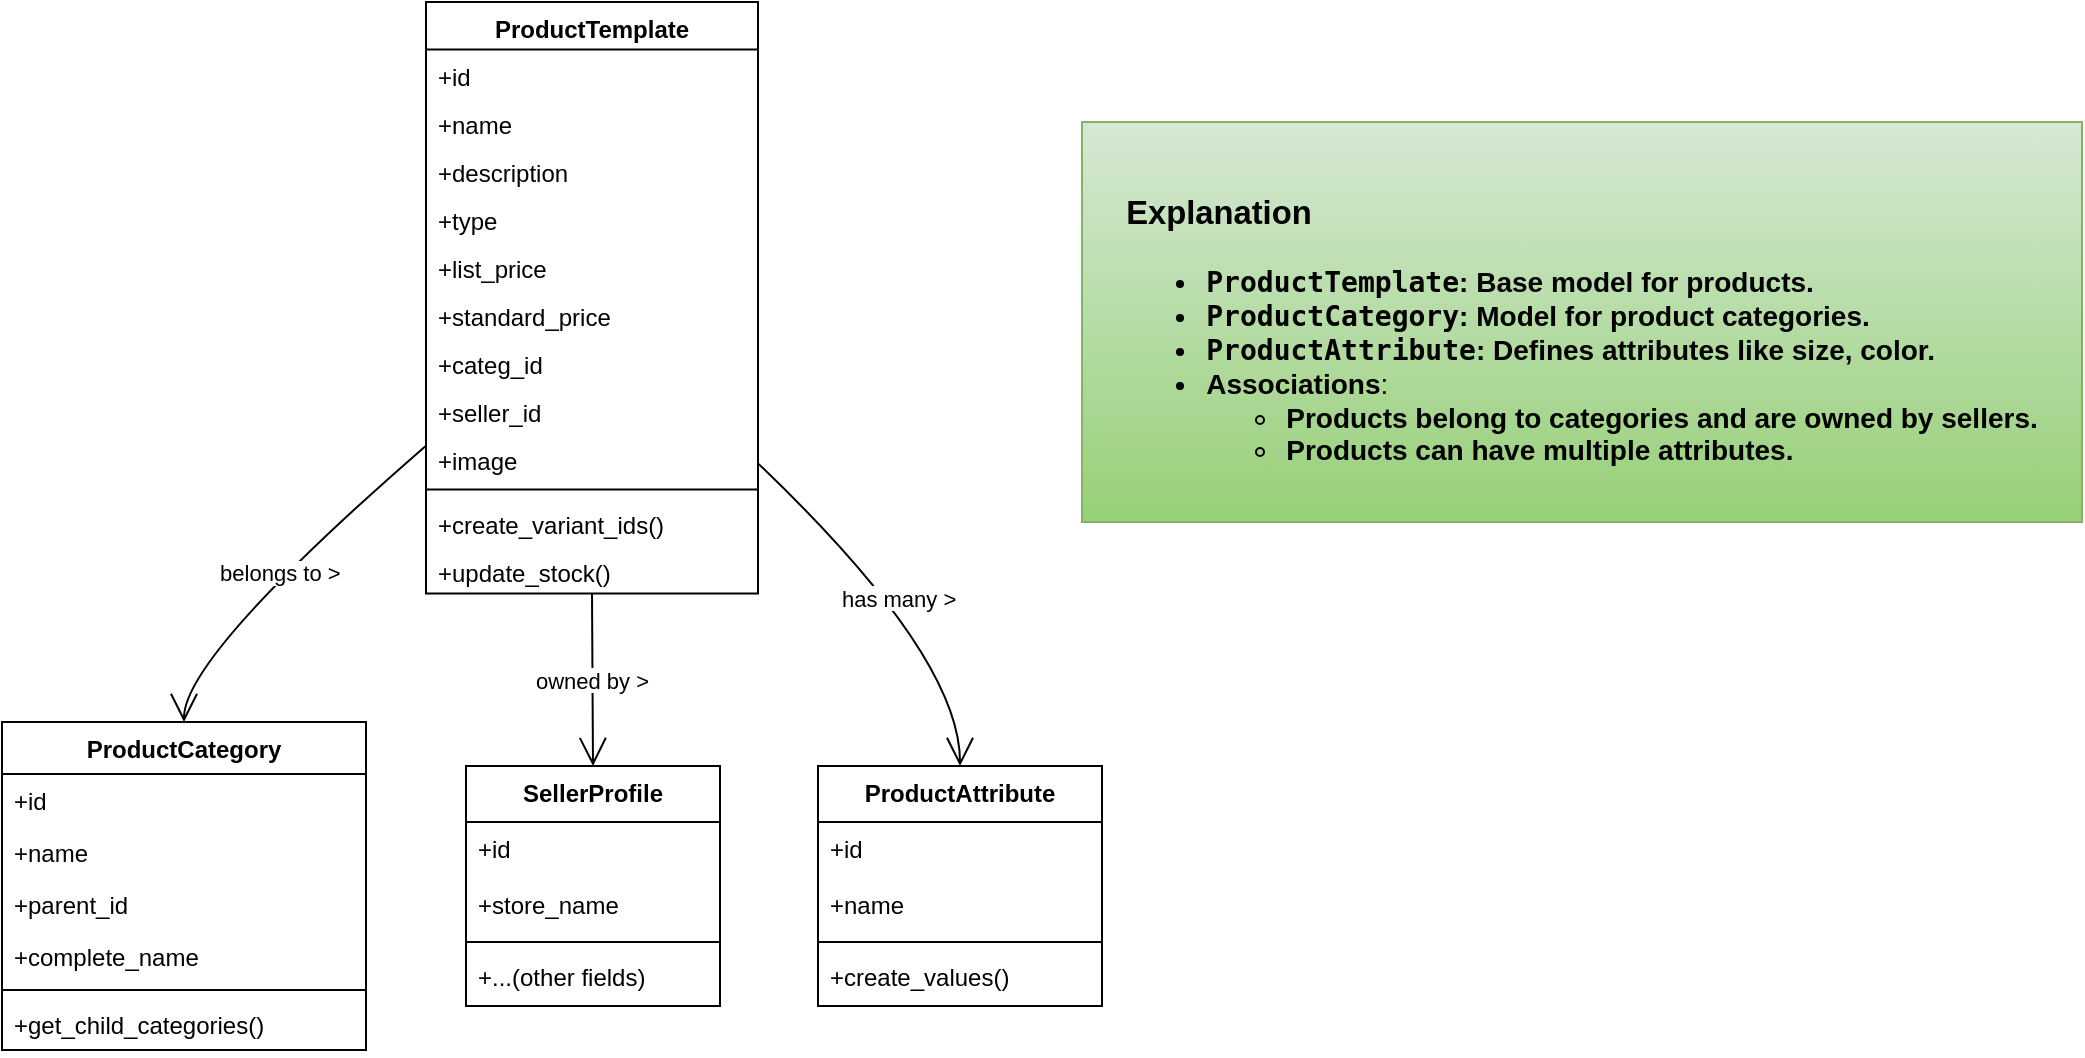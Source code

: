 <mxfile version="24.8.3">
  <diagram name="Page-1" id="MMvZBbYm1RhGKn5mYW6Q">
    <mxGraphModel dx="1434" dy="801" grid="1" gridSize="10" guides="1" tooltips="1" connect="1" arrows="1" fold="1" page="0" pageScale="1" pageWidth="850" pageHeight="1100" math="0" shadow="0">
      <root>
        <mxCell id="0" />
        <mxCell id="1" parent="0" />
        <mxCell id="1Pw4aTExuoo4iVdg7MGY-1" value="ProductTemplate" style="swimlane;fontStyle=1;align=center;verticalAlign=top;childLayout=stackLayout;horizontal=1;startSize=23.75;horizontalStack=0;resizeParent=1;resizeParentMax=0;resizeLast=0;collapsible=0;marginBottom=0;" vertex="1" parent="1">
          <mxGeometry x="232" y="20" width="166" height="295.75" as="geometry" />
        </mxCell>
        <mxCell id="1Pw4aTExuoo4iVdg7MGY-2" value="+id" style="text;strokeColor=none;fillColor=none;align=left;verticalAlign=top;spacingLeft=4;spacingRight=4;overflow=hidden;rotatable=0;points=[[0,0.5],[1,0.5]];portConstraint=eastwest;" vertex="1" parent="1Pw4aTExuoo4iVdg7MGY-1">
          <mxGeometry y="23.75" width="166" height="24" as="geometry" />
        </mxCell>
        <mxCell id="1Pw4aTExuoo4iVdg7MGY-3" value="+name" style="text;strokeColor=none;fillColor=none;align=left;verticalAlign=top;spacingLeft=4;spacingRight=4;overflow=hidden;rotatable=0;points=[[0,0.5],[1,0.5]];portConstraint=eastwest;" vertex="1" parent="1Pw4aTExuoo4iVdg7MGY-1">
          <mxGeometry y="47.75" width="166" height="24" as="geometry" />
        </mxCell>
        <mxCell id="1Pw4aTExuoo4iVdg7MGY-4" value="+description" style="text;strokeColor=none;fillColor=none;align=left;verticalAlign=top;spacingLeft=4;spacingRight=4;overflow=hidden;rotatable=0;points=[[0,0.5],[1,0.5]];portConstraint=eastwest;" vertex="1" parent="1Pw4aTExuoo4iVdg7MGY-1">
          <mxGeometry y="71.75" width="166" height="24" as="geometry" />
        </mxCell>
        <mxCell id="1Pw4aTExuoo4iVdg7MGY-5" value="+type" style="text;strokeColor=none;fillColor=none;align=left;verticalAlign=top;spacingLeft=4;spacingRight=4;overflow=hidden;rotatable=0;points=[[0,0.5],[1,0.5]];portConstraint=eastwest;" vertex="1" parent="1Pw4aTExuoo4iVdg7MGY-1">
          <mxGeometry y="95.75" width="166" height="24" as="geometry" />
        </mxCell>
        <mxCell id="1Pw4aTExuoo4iVdg7MGY-6" value="+list_price" style="text;strokeColor=none;fillColor=none;align=left;verticalAlign=top;spacingLeft=4;spacingRight=4;overflow=hidden;rotatable=0;points=[[0,0.5],[1,0.5]];portConstraint=eastwest;" vertex="1" parent="1Pw4aTExuoo4iVdg7MGY-1">
          <mxGeometry y="119.75" width="166" height="24" as="geometry" />
        </mxCell>
        <mxCell id="1Pw4aTExuoo4iVdg7MGY-7" value="+standard_price" style="text;strokeColor=none;fillColor=none;align=left;verticalAlign=top;spacingLeft=4;spacingRight=4;overflow=hidden;rotatable=0;points=[[0,0.5],[1,0.5]];portConstraint=eastwest;" vertex="1" parent="1Pw4aTExuoo4iVdg7MGY-1">
          <mxGeometry y="143.75" width="166" height="24" as="geometry" />
        </mxCell>
        <mxCell id="1Pw4aTExuoo4iVdg7MGY-8" value="+categ_id" style="text;strokeColor=none;fillColor=none;align=left;verticalAlign=top;spacingLeft=4;spacingRight=4;overflow=hidden;rotatable=0;points=[[0,0.5],[1,0.5]];portConstraint=eastwest;" vertex="1" parent="1Pw4aTExuoo4iVdg7MGY-1">
          <mxGeometry y="167.75" width="166" height="24" as="geometry" />
        </mxCell>
        <mxCell id="1Pw4aTExuoo4iVdg7MGY-9" value="+seller_id" style="text;strokeColor=none;fillColor=none;align=left;verticalAlign=top;spacingLeft=4;spacingRight=4;overflow=hidden;rotatable=0;points=[[0,0.5],[1,0.5]];portConstraint=eastwest;" vertex="1" parent="1Pw4aTExuoo4iVdg7MGY-1">
          <mxGeometry y="191.75" width="166" height="24" as="geometry" />
        </mxCell>
        <mxCell id="1Pw4aTExuoo4iVdg7MGY-10" value="+image" style="text;strokeColor=none;fillColor=none;align=left;verticalAlign=top;spacingLeft=4;spacingRight=4;overflow=hidden;rotatable=0;points=[[0,0.5],[1,0.5]];portConstraint=eastwest;" vertex="1" parent="1Pw4aTExuoo4iVdg7MGY-1">
          <mxGeometry y="215.75" width="166" height="24" as="geometry" />
        </mxCell>
        <mxCell id="1Pw4aTExuoo4iVdg7MGY-11" style="line;strokeWidth=1;fillColor=none;align=left;verticalAlign=middle;spacingTop=-1;spacingLeft=3;spacingRight=3;rotatable=0;labelPosition=right;points=[];portConstraint=eastwest;strokeColor=inherit;" vertex="1" parent="1Pw4aTExuoo4iVdg7MGY-1">
          <mxGeometry y="239.75" width="166" height="8" as="geometry" />
        </mxCell>
        <mxCell id="1Pw4aTExuoo4iVdg7MGY-12" value="+create_variant_ids()" style="text;strokeColor=none;fillColor=none;align=left;verticalAlign=top;spacingLeft=4;spacingRight=4;overflow=hidden;rotatable=0;points=[[0,0.5],[1,0.5]];portConstraint=eastwest;" vertex="1" parent="1Pw4aTExuoo4iVdg7MGY-1">
          <mxGeometry y="247.75" width="166" height="24" as="geometry" />
        </mxCell>
        <mxCell id="1Pw4aTExuoo4iVdg7MGY-13" value="+update_stock()" style="text;strokeColor=none;fillColor=none;align=left;verticalAlign=top;spacingLeft=4;spacingRight=4;overflow=hidden;rotatable=0;points=[[0,0.5],[1,0.5]];portConstraint=eastwest;" vertex="1" parent="1Pw4aTExuoo4iVdg7MGY-1">
          <mxGeometry y="271.75" width="166" height="24" as="geometry" />
        </mxCell>
        <mxCell id="1Pw4aTExuoo4iVdg7MGY-14" value="ProductCategory" style="swimlane;fontStyle=1;align=center;verticalAlign=top;childLayout=stackLayout;horizontal=1;startSize=26;horizontalStack=0;resizeParent=1;resizeParentMax=0;resizeLast=0;collapsible=0;marginBottom=0;" vertex="1" parent="1">
          <mxGeometry x="20" y="380" width="182" height="164" as="geometry" />
        </mxCell>
        <mxCell id="1Pw4aTExuoo4iVdg7MGY-15" value="+id" style="text;strokeColor=none;fillColor=none;align=left;verticalAlign=top;spacingLeft=4;spacingRight=4;overflow=hidden;rotatable=0;points=[[0,0.5],[1,0.5]];portConstraint=eastwest;" vertex="1" parent="1Pw4aTExuoo4iVdg7MGY-14">
          <mxGeometry y="26" width="182" height="26" as="geometry" />
        </mxCell>
        <mxCell id="1Pw4aTExuoo4iVdg7MGY-16" value="+name" style="text;strokeColor=none;fillColor=none;align=left;verticalAlign=top;spacingLeft=4;spacingRight=4;overflow=hidden;rotatable=0;points=[[0,0.5],[1,0.5]];portConstraint=eastwest;" vertex="1" parent="1Pw4aTExuoo4iVdg7MGY-14">
          <mxGeometry y="52" width="182" height="26" as="geometry" />
        </mxCell>
        <mxCell id="1Pw4aTExuoo4iVdg7MGY-17" value="+parent_id" style="text;strokeColor=none;fillColor=none;align=left;verticalAlign=top;spacingLeft=4;spacingRight=4;overflow=hidden;rotatable=0;points=[[0,0.5],[1,0.5]];portConstraint=eastwest;" vertex="1" parent="1Pw4aTExuoo4iVdg7MGY-14">
          <mxGeometry y="78" width="182" height="26" as="geometry" />
        </mxCell>
        <mxCell id="1Pw4aTExuoo4iVdg7MGY-18" value="+complete_name" style="text;strokeColor=none;fillColor=none;align=left;verticalAlign=top;spacingLeft=4;spacingRight=4;overflow=hidden;rotatable=0;points=[[0,0.5],[1,0.5]];portConstraint=eastwest;" vertex="1" parent="1Pw4aTExuoo4iVdg7MGY-14">
          <mxGeometry y="104" width="182" height="26" as="geometry" />
        </mxCell>
        <mxCell id="1Pw4aTExuoo4iVdg7MGY-19" style="line;strokeWidth=1;fillColor=none;align=left;verticalAlign=middle;spacingTop=-1;spacingLeft=3;spacingRight=3;rotatable=0;labelPosition=right;points=[];portConstraint=eastwest;strokeColor=inherit;" vertex="1" parent="1Pw4aTExuoo4iVdg7MGY-14">
          <mxGeometry y="130" width="182" height="8" as="geometry" />
        </mxCell>
        <mxCell id="1Pw4aTExuoo4iVdg7MGY-20" value="+get_child_categories()" style="text;strokeColor=none;fillColor=none;align=left;verticalAlign=top;spacingLeft=4;spacingRight=4;overflow=hidden;rotatable=0;points=[[0,0.5],[1,0.5]];portConstraint=eastwest;" vertex="1" parent="1Pw4aTExuoo4iVdg7MGY-14">
          <mxGeometry y="138" width="182" height="26" as="geometry" />
        </mxCell>
        <mxCell id="1Pw4aTExuoo4iVdg7MGY-21" value="ProductAttribute" style="swimlane;fontStyle=1;align=center;verticalAlign=top;childLayout=stackLayout;horizontal=1;startSize=28;horizontalStack=0;resizeParent=1;resizeParentMax=0;resizeLast=0;collapsible=0;marginBottom=0;" vertex="1" parent="1">
          <mxGeometry x="428" y="402" width="142" height="120" as="geometry" />
        </mxCell>
        <mxCell id="1Pw4aTExuoo4iVdg7MGY-22" value="+id" style="text;strokeColor=none;fillColor=none;align=left;verticalAlign=top;spacingLeft=4;spacingRight=4;overflow=hidden;rotatable=0;points=[[0,0.5],[1,0.5]];portConstraint=eastwest;" vertex="1" parent="1Pw4aTExuoo4iVdg7MGY-21">
          <mxGeometry y="28" width="142" height="28" as="geometry" />
        </mxCell>
        <mxCell id="1Pw4aTExuoo4iVdg7MGY-23" value="+name" style="text;strokeColor=none;fillColor=none;align=left;verticalAlign=top;spacingLeft=4;spacingRight=4;overflow=hidden;rotatable=0;points=[[0,0.5],[1,0.5]];portConstraint=eastwest;" vertex="1" parent="1Pw4aTExuoo4iVdg7MGY-21">
          <mxGeometry y="56" width="142" height="28" as="geometry" />
        </mxCell>
        <mxCell id="1Pw4aTExuoo4iVdg7MGY-24" style="line;strokeWidth=1;fillColor=none;align=left;verticalAlign=middle;spacingTop=-1;spacingLeft=3;spacingRight=3;rotatable=0;labelPosition=right;points=[];portConstraint=eastwest;strokeColor=inherit;" vertex="1" parent="1Pw4aTExuoo4iVdg7MGY-21">
          <mxGeometry y="84" width="142" height="8" as="geometry" />
        </mxCell>
        <mxCell id="1Pw4aTExuoo4iVdg7MGY-25" value="+create_values()" style="text;strokeColor=none;fillColor=none;align=left;verticalAlign=top;spacingLeft=4;spacingRight=4;overflow=hidden;rotatable=0;points=[[0,0.5],[1,0.5]];portConstraint=eastwest;" vertex="1" parent="1Pw4aTExuoo4iVdg7MGY-21">
          <mxGeometry y="92" width="142" height="28" as="geometry" />
        </mxCell>
        <mxCell id="1Pw4aTExuoo4iVdg7MGY-26" value="SellerProfile" style="swimlane;fontStyle=1;align=center;verticalAlign=top;childLayout=stackLayout;horizontal=1;startSize=28;horizontalStack=0;resizeParent=1;resizeParentMax=0;resizeLast=0;collapsible=0;marginBottom=0;" vertex="1" parent="1">
          <mxGeometry x="252" y="402" width="127" height="120" as="geometry" />
        </mxCell>
        <mxCell id="1Pw4aTExuoo4iVdg7MGY-27" value="+id" style="text;strokeColor=none;fillColor=none;align=left;verticalAlign=top;spacingLeft=4;spacingRight=4;overflow=hidden;rotatable=0;points=[[0,0.5],[1,0.5]];portConstraint=eastwest;" vertex="1" parent="1Pw4aTExuoo4iVdg7MGY-26">
          <mxGeometry y="28" width="127" height="28" as="geometry" />
        </mxCell>
        <mxCell id="1Pw4aTExuoo4iVdg7MGY-28" value="+store_name" style="text;strokeColor=none;fillColor=none;align=left;verticalAlign=top;spacingLeft=4;spacingRight=4;overflow=hidden;rotatable=0;points=[[0,0.5],[1,0.5]];portConstraint=eastwest;" vertex="1" parent="1Pw4aTExuoo4iVdg7MGY-26">
          <mxGeometry y="56" width="127" height="28" as="geometry" />
        </mxCell>
        <mxCell id="1Pw4aTExuoo4iVdg7MGY-29" style="line;strokeWidth=1;fillColor=none;align=left;verticalAlign=middle;spacingTop=-1;spacingLeft=3;spacingRight=3;rotatable=0;labelPosition=right;points=[];portConstraint=eastwest;strokeColor=inherit;" vertex="1" parent="1Pw4aTExuoo4iVdg7MGY-26">
          <mxGeometry y="84" width="127" height="8" as="geometry" />
        </mxCell>
        <mxCell id="1Pw4aTExuoo4iVdg7MGY-30" value="+...(other fields)" style="text;strokeColor=none;fillColor=none;align=left;verticalAlign=top;spacingLeft=4;spacingRight=4;overflow=hidden;rotatable=0;points=[[0,0.5],[1,0.5]];portConstraint=eastwest;" vertex="1" parent="1Pw4aTExuoo4iVdg7MGY-26">
          <mxGeometry y="92" width="127" height="28" as="geometry" />
        </mxCell>
        <mxCell id="1Pw4aTExuoo4iVdg7MGY-31" value="belongs to &gt;" style="curved=1;startArrow=none;endArrow=open;endSize=12;exitX=0;exitY=0.75;entryX=0.5;entryY=0;rounded=0;" edge="1" parent="1" source="1Pw4aTExuoo4iVdg7MGY-1" target="1Pw4aTExuoo4iVdg7MGY-14">
          <mxGeometry relative="1" as="geometry">
            <Array as="points">
              <mxPoint x="111" y="347" />
            </Array>
          </mxGeometry>
        </mxCell>
        <mxCell id="1Pw4aTExuoo4iVdg7MGY-32" value="owned by &gt;" style="curved=1;startArrow=none;endArrow=open;endSize=12;exitX=0.5;exitY=1;entryX=0.5;entryY=0;rounded=0;" edge="1" parent="1" source="1Pw4aTExuoo4iVdg7MGY-1" target="1Pw4aTExuoo4iVdg7MGY-26">
          <mxGeometry relative="1" as="geometry">
            <Array as="points" />
          </mxGeometry>
        </mxCell>
        <mxCell id="1Pw4aTExuoo4iVdg7MGY-33" value="has many &gt;" style="curved=1;startArrow=none;endArrow=open;endSize=12;exitX=1;exitY=0.78;entryX=0.5;entryY=0;rounded=0;" edge="1" parent="1" source="1Pw4aTExuoo4iVdg7MGY-1" target="1Pw4aTExuoo4iVdg7MGY-21">
          <mxGeometry relative="1" as="geometry">
            <Array as="points">
              <mxPoint x="499" y="347" />
            </Array>
          </mxGeometry>
        </mxCell>
        <mxCell id="1Pw4aTExuoo4iVdg7MGY-35" value="&lt;h3 style=&quot;text-align: left;&quot;&gt;&lt;strong&gt;Explanation&lt;/strong&gt;&lt;/h3&gt;&lt;h3 style=&quot;font-size: 14px;&quot;&gt;&lt;ul&gt;&lt;li style=&quot;text-align: left;&quot;&gt;&lt;strong&gt;&lt;code&gt;ProductTemplate&lt;/code&gt;&lt;/strong&gt;: Base model for products.&lt;/li&gt;&lt;li style=&quot;text-align: left;&quot;&gt;&lt;strong&gt;&lt;code&gt;ProductCategory&lt;/code&gt;&lt;/strong&gt;: Model for product categories.&lt;/li&gt;&lt;li style=&quot;text-align: left;&quot;&gt;&lt;strong&gt;&lt;code&gt;ProductAttribute&lt;/code&gt;&lt;/strong&gt;: Defines attributes like size, color.&lt;/li&gt;&lt;li&gt;&lt;div style=&quot;text-align: left;&quot;&gt;&lt;strong style=&quot;background-color: initial;&quot;&gt;Associations&lt;/strong&gt;&lt;span style=&quot;background-color: initial; font-weight: normal;&quot;&gt;:&lt;/span&gt;&lt;/div&gt;&lt;ul&gt;&lt;li style=&quot;text-align: left;&quot;&gt;Products belong to categories and are owned by sellers.&lt;/li&gt;&lt;li style=&quot;text-align: left;&quot;&gt;Products can have multiple attributes.&lt;/li&gt;&lt;/ul&gt;&lt;/li&gt;&lt;/ul&gt;&lt;/h3&gt;&lt;h3 style=&quot;font-size: 14px;&quot;&gt;&lt;/h3&gt;&lt;h2 style=&quot;font-size: 14px;&quot;&gt;&lt;/h2&gt;" style="rounded=0;whiteSpace=wrap;html=1;fontSize=14;spacingTop=6;spacing=15;fillColor=#d5e8d4;gradientColor=#97d077;strokeColor=#82b366;" vertex="1" parent="1">
          <mxGeometry x="560" y="80" width="500" height="200" as="geometry" />
        </mxCell>
      </root>
    </mxGraphModel>
  </diagram>
</mxfile>
